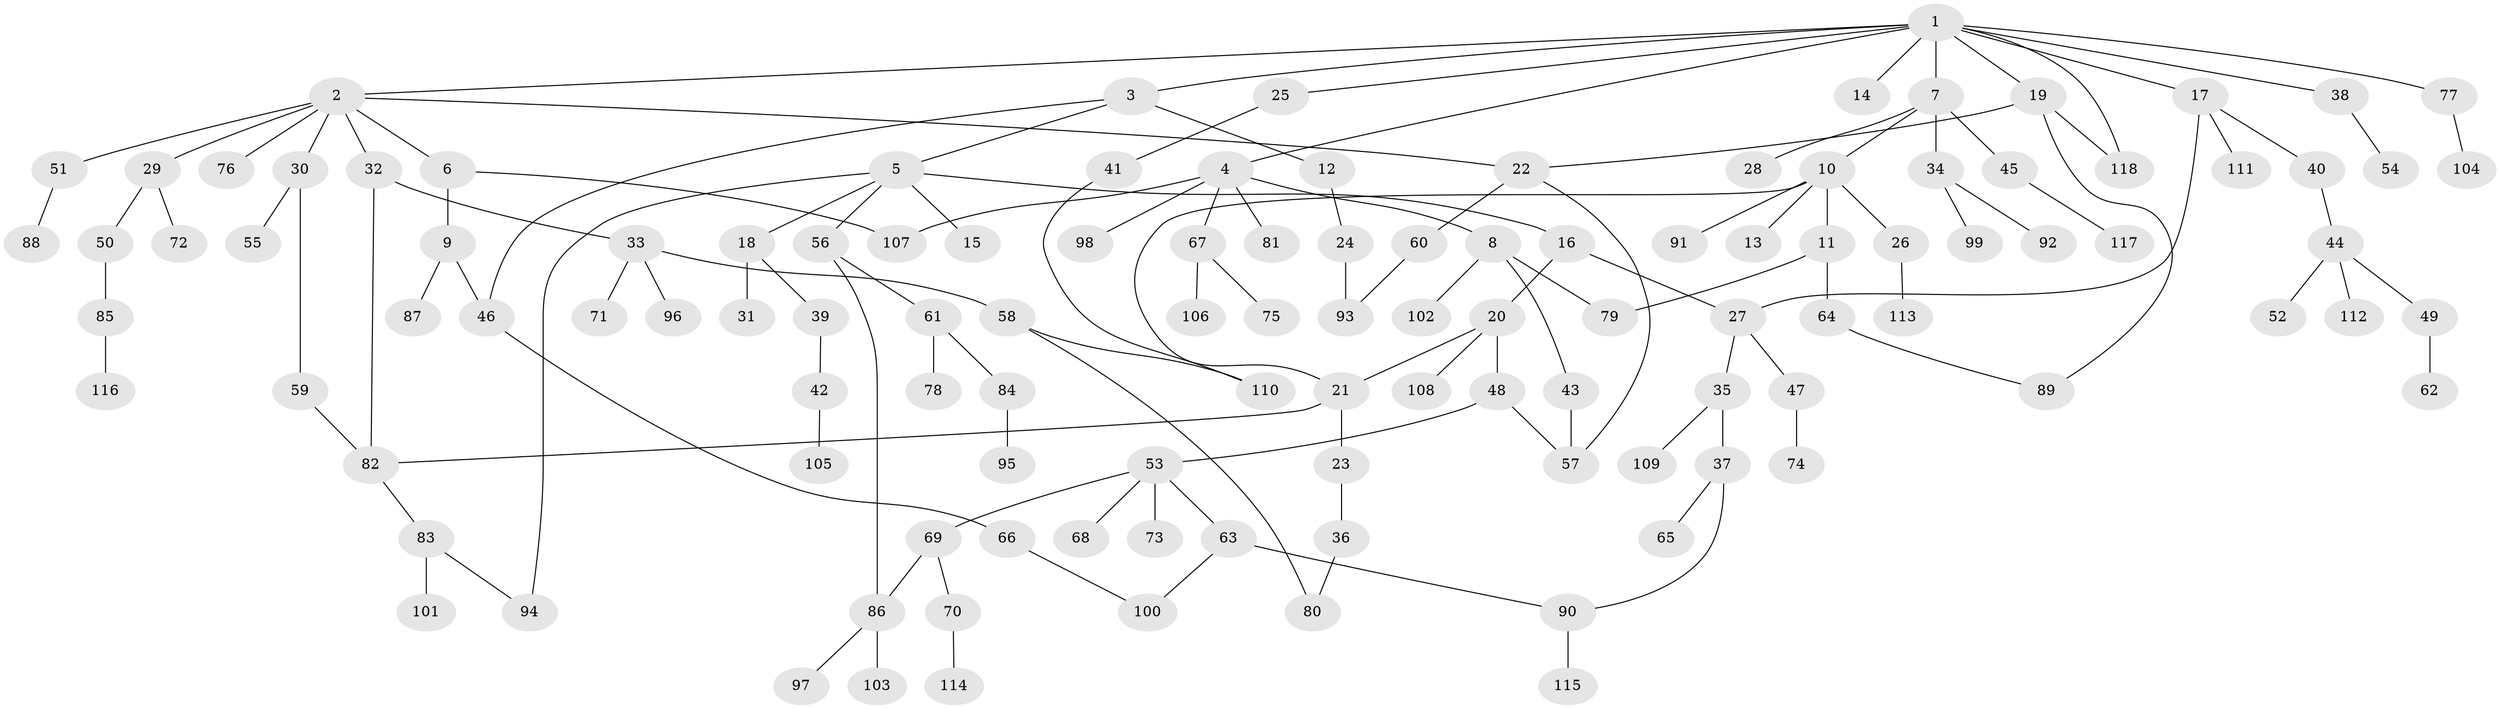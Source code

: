 // Generated by graph-tools (version 1.1) at 2025/13/03/09/25 04:13:29]
// undirected, 118 vertices, 136 edges
graph export_dot {
graph [start="1"]
  node [color=gray90,style=filled];
  1;
  2;
  3;
  4;
  5;
  6;
  7;
  8;
  9;
  10;
  11;
  12;
  13;
  14;
  15;
  16;
  17;
  18;
  19;
  20;
  21;
  22;
  23;
  24;
  25;
  26;
  27;
  28;
  29;
  30;
  31;
  32;
  33;
  34;
  35;
  36;
  37;
  38;
  39;
  40;
  41;
  42;
  43;
  44;
  45;
  46;
  47;
  48;
  49;
  50;
  51;
  52;
  53;
  54;
  55;
  56;
  57;
  58;
  59;
  60;
  61;
  62;
  63;
  64;
  65;
  66;
  67;
  68;
  69;
  70;
  71;
  72;
  73;
  74;
  75;
  76;
  77;
  78;
  79;
  80;
  81;
  82;
  83;
  84;
  85;
  86;
  87;
  88;
  89;
  90;
  91;
  92;
  93;
  94;
  95;
  96;
  97;
  98;
  99;
  100;
  101;
  102;
  103;
  104;
  105;
  106;
  107;
  108;
  109;
  110;
  111;
  112;
  113;
  114;
  115;
  116;
  117;
  118;
  1 -- 2;
  1 -- 3;
  1 -- 4;
  1 -- 7;
  1 -- 14;
  1 -- 17;
  1 -- 19;
  1 -- 25;
  1 -- 38;
  1 -- 77;
  1 -- 118;
  2 -- 6;
  2 -- 22;
  2 -- 29;
  2 -- 30;
  2 -- 32;
  2 -- 51;
  2 -- 76;
  3 -- 5;
  3 -- 12;
  3 -- 46;
  4 -- 8;
  4 -- 67;
  4 -- 81;
  4 -- 98;
  4 -- 107;
  5 -- 15;
  5 -- 16;
  5 -- 18;
  5 -- 56;
  5 -- 94;
  6 -- 9;
  6 -- 107;
  7 -- 10;
  7 -- 28;
  7 -- 34;
  7 -- 45;
  8 -- 43;
  8 -- 79;
  8 -- 102;
  9 -- 46;
  9 -- 87;
  10 -- 11;
  10 -- 13;
  10 -- 21;
  10 -- 26;
  10 -- 91;
  11 -- 64;
  11 -- 79;
  12 -- 24;
  16 -- 20;
  16 -- 27;
  17 -- 27;
  17 -- 40;
  17 -- 111;
  18 -- 31;
  18 -- 39;
  19 -- 89;
  19 -- 118;
  19 -- 22;
  20 -- 48;
  20 -- 108;
  20 -- 21;
  21 -- 23;
  21 -- 82;
  22 -- 57;
  22 -- 60;
  23 -- 36;
  24 -- 93;
  25 -- 41;
  26 -- 113;
  27 -- 35;
  27 -- 47;
  29 -- 50;
  29 -- 72;
  30 -- 55;
  30 -- 59;
  32 -- 33;
  32 -- 82;
  33 -- 58;
  33 -- 71;
  33 -- 96;
  34 -- 92;
  34 -- 99;
  35 -- 37;
  35 -- 109;
  36 -- 80;
  37 -- 65;
  37 -- 90;
  38 -- 54;
  39 -- 42;
  40 -- 44;
  41 -- 110;
  42 -- 105;
  43 -- 57;
  44 -- 49;
  44 -- 52;
  44 -- 112;
  45 -- 117;
  46 -- 66;
  47 -- 74;
  48 -- 53;
  48 -- 57;
  49 -- 62;
  50 -- 85;
  51 -- 88;
  53 -- 63;
  53 -- 68;
  53 -- 69;
  53 -- 73;
  56 -- 61;
  56 -- 86;
  58 -- 80;
  58 -- 110;
  59 -- 82;
  60 -- 93;
  61 -- 78;
  61 -- 84;
  63 -- 100;
  63 -- 90;
  64 -- 89;
  66 -- 100;
  67 -- 75;
  67 -- 106;
  69 -- 70;
  69 -- 86;
  70 -- 114;
  77 -- 104;
  82 -- 83;
  83 -- 101;
  83 -- 94;
  84 -- 95;
  85 -- 116;
  86 -- 97;
  86 -- 103;
  90 -- 115;
}
